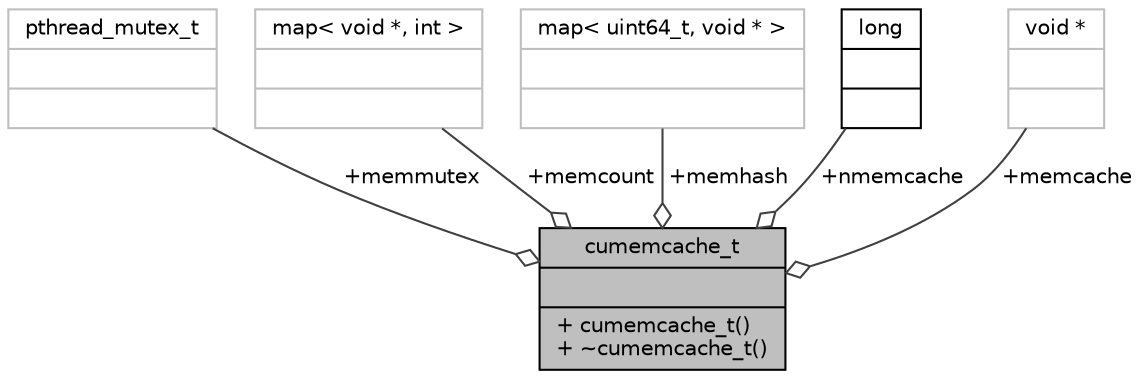 digraph "cumemcache_t"
{
 // INTERACTIVE_SVG=YES
  bgcolor="transparent";
  edge [fontname="Helvetica",fontsize="10",labelfontname="Helvetica",labelfontsize="10"];
  node [fontname="Helvetica",fontsize="10",shape=record];
  Node1 [label="{cumemcache_t\n||+ cumemcache_t()\l+ ~cumemcache_t()\l}",height=0.2,width=0.4,color="black", fillcolor="grey75", style="filled", fontcolor="black"];
  Node2 -> Node1 [color="grey25",fontsize="10",style="solid",label=" +memmutex" ,arrowhead="odiamond",fontname="Helvetica"];
  Node2 [label="{pthread_mutex_t\n||}",height=0.2,width=0.4,color="grey75"];
  Node3 -> Node1 [color="grey25",fontsize="10",style="solid",label=" +memcount" ,arrowhead="odiamond",fontname="Helvetica"];
  Node3 [label="{map\< void *, int \>\n||}",height=0.2,width=0.4,color="grey75"];
  Node4 -> Node1 [color="grey25",fontsize="10",style="solid",label=" +memhash" ,arrowhead="odiamond",fontname="Helvetica"];
  Node4 [label="{map\< uint64_t, void * \>\n||}",height=0.2,width=0.4,color="grey75"];
  Node5 -> Node1 [color="grey25",fontsize="10",style="solid",label=" +nmemcache" ,arrowhead="odiamond",fontname="Helvetica"];
  Node5 [label="{long\n||}",height=0.2,width=0.4,color="black",URL="$classlong.html"];
  Node6 -> Node1 [color="grey25",fontsize="10",style="solid",label=" +memcache" ,arrowhead="odiamond",fontname="Helvetica"];
  Node6 [label="{void *\n||}",height=0.2,width=0.4,color="grey75"];
}

